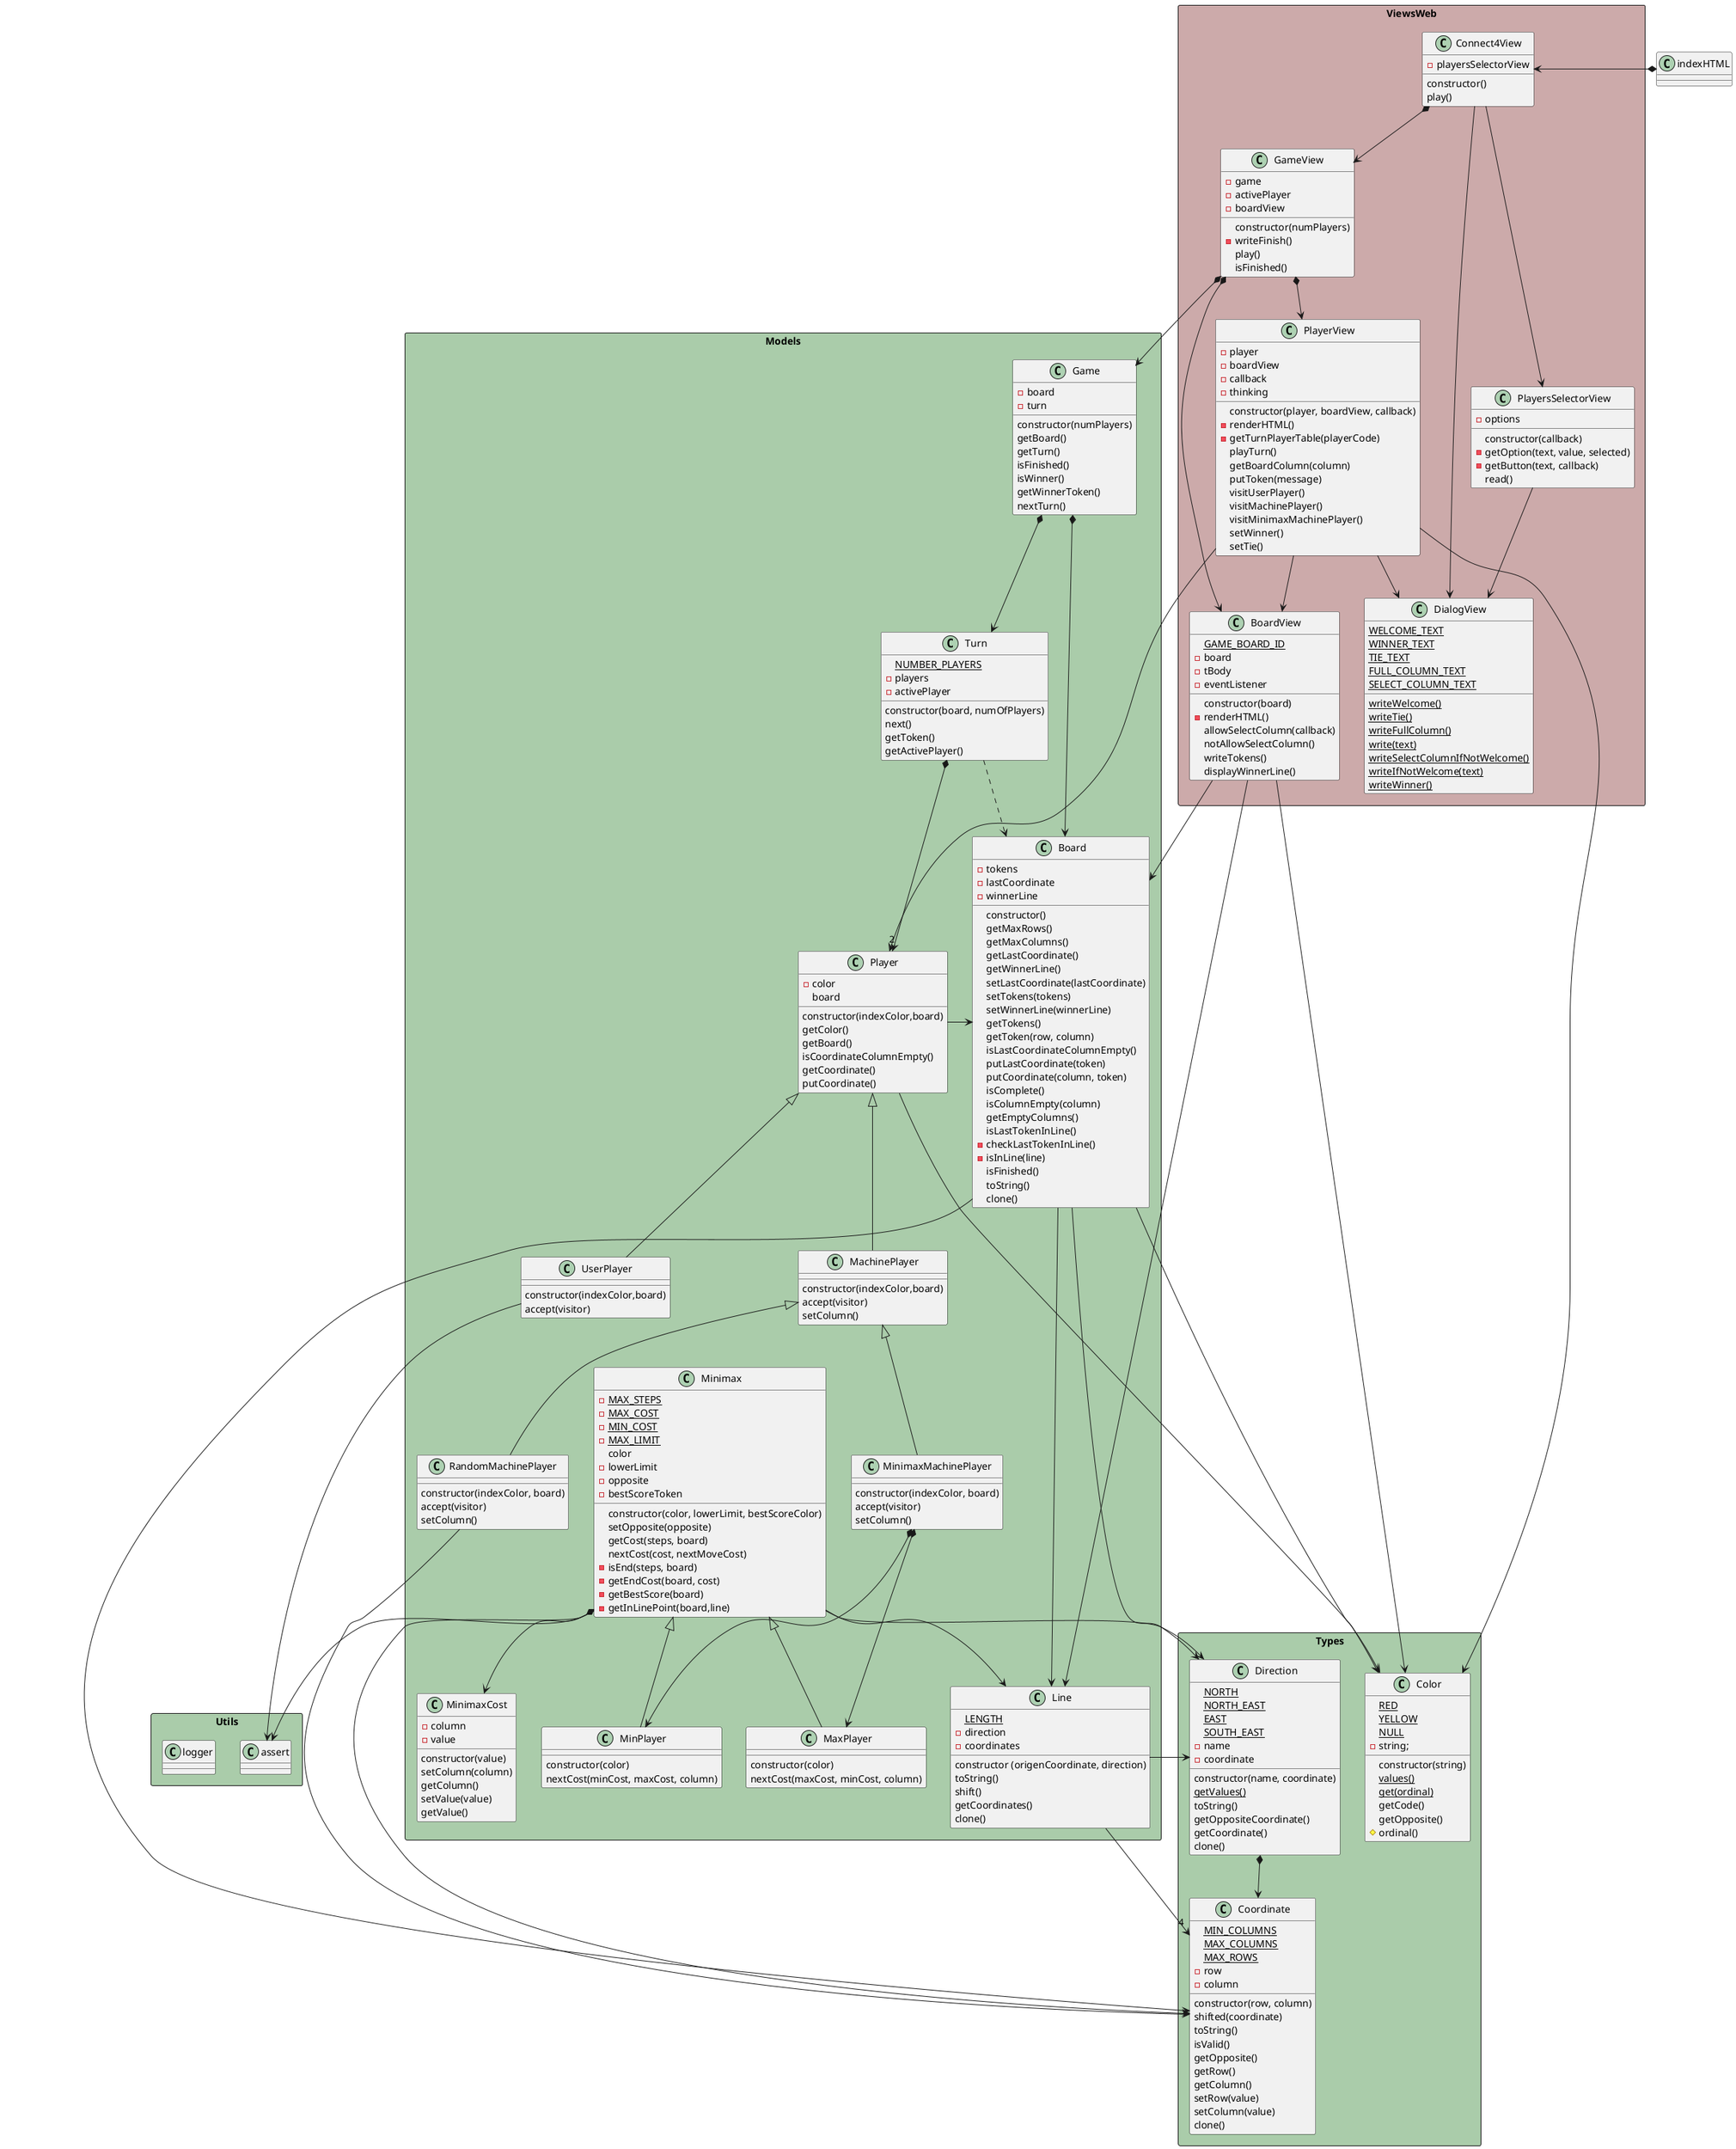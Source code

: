 @startuml connect4_classNotation_viewsWeb_classdiagram

package "Types" <<Rectangle>> #aca {
    class Coordinate {
        {static} MIN_COLUMNS
        {static} MAX_COLUMNS
        {static} MAX_ROWS
        -row
        -column
        constructor(row, column)
        shifted(coordinate)
        toString()
        isValid()
        getOpposite()
        getRow()
        getColumn()
        setRow(value)
        setColumn(value)
        clone()
    }

    class Direction {
        {static} NORTH
        {static} NORTH_EAST
        {static} EAST
        {static} SOUTH_EAST
        -name
        -coordinate
        constructor(name, coordinate)
        {static} getValues()
        toString()
        getOppositeCoordinate()
        getCoordinate()
        clone()
    }

    class Color {
        {static} RED
        {static} YELLOW
        {static} NULL
        -string;
        constructor(string) 
        {static} values()
        {static} get(ordinal)
        getCode()
        getOpposite()
        #ordinal()
    }    
}    

package "Utils" <<Rectangle>> #aca {
    class assert
    class logger
}   

package "Models" <<Rectangle>> #aca {

    class Board {
        -tokens
        -lastCoordinate
        -winnerLine
        constructor()
        getMaxRows()
        getMaxColumns()
        getLastCoordinate()
        getWinnerLine()
        setLastCoordinate(lastCoordinate)
        setTokens(tokens)
        setWinnerLine(winnerLine)
        getTokens()
        getToken(row, column)
        isLastCoordinateColumnEmpty()
        putLastCoordinate(token)
        putCoordinate(column, token)
        isComplete()
        isColumnEmpty(column)
        getEmptyColumns()
        isLastTokenInLine()
        -checkLastTokenInLine() 
        -isInLine(line)
        isFinished()
        toString()
        clone()
    }

    class Game {
        -board
        -turn
        constructor(numPlayers)
        getBoard()
        getTurn()
        isFinished()
        isWinner()
        getWinnerToken()
        nextTurn()
    }

    class Line {
        {static} LENGTH
        -direction
        -coordinates
        constructor (origenCoordinate, direction)
        toString()
        shift()
        getCoordinates()
        clone()
    }

    class Player{
        -color
        board
        constructor(indexColor,board)
        getColor()
        getBoard()
        isCoordinateColumnEmpty()
        getCoordinate()
        putCoordinate()
    }

    class UserPlayer extends Player{
        constructor(indexColor,board)
        accept(visitor) 
    }

    class MachinePlayer extends Player{
        constructor(indexColor,board)
        accept(visitor)
        setColumn()
    }    

    class RandomMachinePlayer extends MachinePlayer{
        constructor(indexColor, board)
        accept(visitor)    
        setColumn()
    }  

    class MinimaxMachinePlayer extends MachinePlayer{
        constructor(indexColor, board)
        accept(visitor)
        setColumn()
    }  

    class Minimax {
        {static} -MAX_STEPS
        {static} -MAX_COST
        {static} -MIN_COST
        {static} -MAX_LIMIT 
        color
        -lowerLimit
        -opposite
        -bestScoreToken
        constructor(color, lowerLimit, bestScoreColor)
        setOpposite(opposite)
        getCost(steps, board)
        nextCost(cost, nextMoveCost)
        -isEnd(steps, board)
        -getEndCost(board, cost)
        -getBestScore(board)
        -getInLinePoint(board,line)
    }

    class MaxPlayer extends Minimax {
        constructor(color)
        nextCost(maxCost, minCost, column)
    }

    class MinPlayer extends Minimax {
        constructor(color)
        nextCost(minCost, maxCost, column)
    }

    class MinimaxCost {
        -column
        -value

        constructor(value)
        setColumn(column)
        getColumn()
        setValue(value)
        getValue()
    }

    class Turn{
        {static} NUMBER_PLAYERS
        -players
        -activePlayer
        constructor(board, numOfPlayers)
        next()
        getToken()
        getActivePlayer()
    }
}

package "ViewsWeb" <<Rectangle>> #caa {
    class BoardView{
        {static} GAME_BOARD_ID
        -board
        -tBody
        -eventListener
        constructor(board)
        -renderHTML()
        allowSelectColumn(callback)
        notAllowSelectColumn()
        writeTokens()
        displayWinnerLine()
    }

    class Connect4View {
        -playersSelectorView
        
        constructor()
        play()
    }

    class DialogView {
        {static} WELCOME_TEXT
        {static} WINNER_TEXT
        {static} TIE_TEXT
        {static} FULL_COLUMN_TEXT
        {static} SELECT_COLUMN_TEXT
        {static} writeWelcome()
        {static} writeTie()
        {static} writeFullColumn()
        {static} write(text)
        {static} writeSelectColumnIfNotWelcome()
        {static} writeIfNotWelcome(text)
        {static} writeWinner()
    }

    class GameView {
        -game
        -activePlayer
        -boardView
        
        constructor(numPlayers)
        -writeFinish()
        play()
        isFinished()
    }

    class PlayersSelectorView {
        -options
        constructor(callback)
        -getOption(text, value, selected)
        -getButton(text, callback)
        read()
    }

    class PlayerView {
        -player
        -boardView
        -callback
        -thinking

        constructor(player, boardView, callback)
        -renderHTML()
        -getTurnPlayerTable(playerCode)
        playTurn()
        getBoardColumn(column)
        putToken(message)
        visitUserPlayer()
        visitMachinePlayer()
        visitMinimaxMachinePlayer()
        setWinner()
        setTie()
    }
}

Direction *-down-> Coordinate

Line -down-> "4" Coordinate
Line -down-> Direction

Board -down-> Coordinate
Board -down-> Direction
Board -down-> Line
Board -down-> Color

Player -down-> Color

RandomMachinePlayer --> Coordinate

MinimaxMachinePlayer *-d-> MaxPlayer
MinimaxMachinePlayer *-d-> MinPlayer

Minimax -d-> Line
Minimax -d-> Coordinate
Minimax -d-> Direction
Minimax *-d-> MinimaxCost
Minimax --> assert

UserPlayer --> assert

Turn *-down-> "2" Player
Turn .-> Board

Player -r-> Board

Game *-down-> Board
Game *-down-> Turn

BoardView -down-> Board
BoardView -down-> Line
BoardView -down-> Color

PlayerView -down-> Player
PlayerView -down-> BoardView
PlayerView -down-> DialogView
PlayerView -down-> Color

GameView *-down-> Game
GameView *-down-> BoardView
GameView *-down-> PlayerView

Connect4View -down-> DialogView
Connect4View -down-> PlayersSelectorView
Connect4View *-down-> GameView

PlayersSelectorView -down-> DialogView

indexHTML *-> Connect4View

@enduml